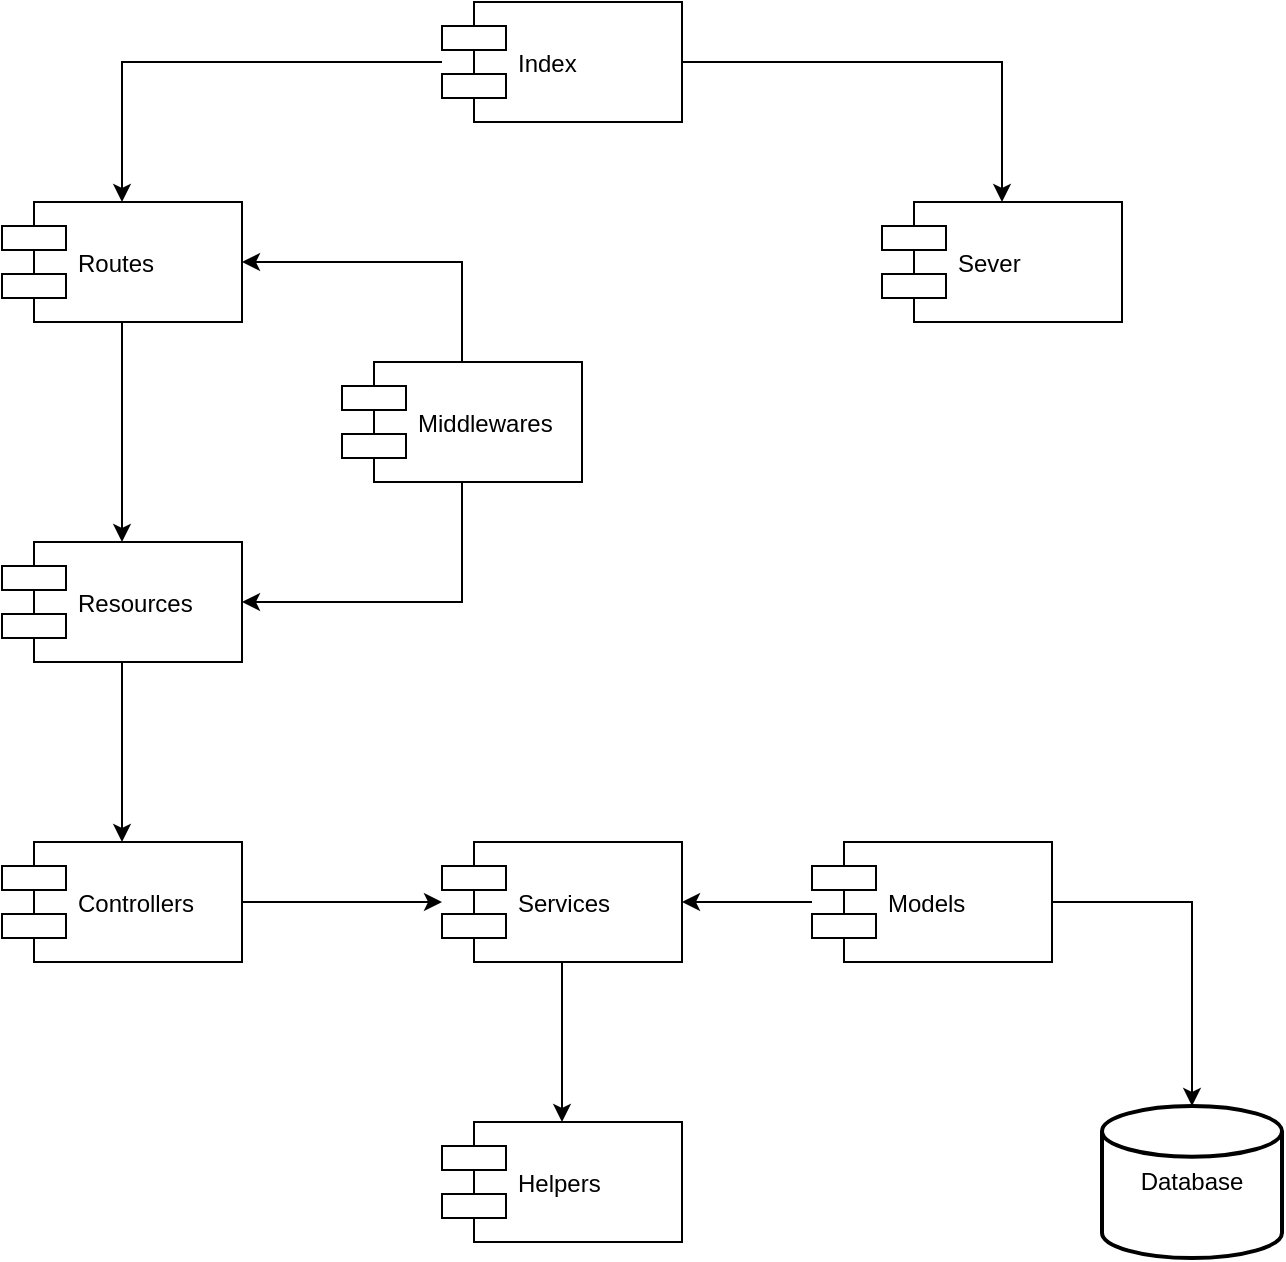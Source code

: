 <mxfile version="12.6.5" type="device"><diagram id="nebJUeFZXjv0F5Amb2g_" name="Page-1"><mxGraphModel dx="868" dy="531" grid="1" gridSize="10" guides="1" tooltips="1" connect="1" arrows="1" fold="1" page="1" pageScale="1" pageWidth="827" pageHeight="1169" math="0" shadow="0"><root><mxCell id="0"/><mxCell id="1" parent="0"/><mxCell id="Tpf-cCVp62Xc0PKY6J8U-14" style="edgeStyle=orthogonalEdgeStyle;rounded=0;orthogonalLoop=1;jettySize=auto;html=1;exitX=1;exitY=0.5;exitDx=0;exitDy=0;" edge="1" parent="1" source="Tpf-cCVp62Xc0PKY6J8U-1" target="Tpf-cCVp62Xc0PKY6J8U-4"><mxGeometry relative="1" as="geometry"><mxPoint x="470" y="140" as="targetPoint"/></mxGeometry></mxCell><mxCell id="Tpf-cCVp62Xc0PKY6J8U-15" style="edgeStyle=orthogonalEdgeStyle;rounded=0;orthogonalLoop=1;jettySize=auto;html=1;" edge="1" parent="1" source="Tpf-cCVp62Xc0PKY6J8U-1" target="Tpf-cCVp62Xc0PKY6J8U-7"><mxGeometry relative="1" as="geometry"><mxPoint x="180" y="80" as="targetPoint"/></mxGeometry></mxCell><mxCell id="Tpf-cCVp62Xc0PKY6J8U-1" value="Index" style="shape=component;align=left;spacingLeft=36;" vertex="1" parent="1"><mxGeometry x="320" y="50" width="120" height="60" as="geometry"/></mxCell><mxCell id="Tpf-cCVp62Xc0PKY6J8U-4" value="Sever" style="shape=component;align=left;spacingLeft=36;" vertex="1" parent="1"><mxGeometry x="540" y="150" width="120" height="60" as="geometry"/></mxCell><mxCell id="Tpf-cCVp62Xc0PKY6J8U-24" style="edgeStyle=orthogonalEdgeStyle;rounded=0;orthogonalLoop=1;jettySize=auto;html=1;" edge="1" parent="1" source="Tpf-cCVp62Xc0PKY6J8U-5" target="Tpf-cCVp62Xc0PKY6J8U-10"><mxGeometry relative="1" as="geometry"/></mxCell><mxCell id="Tpf-cCVp62Xc0PKY6J8U-5" value="Controllers" style="shape=component;align=left;spacingLeft=36;" vertex="1" parent="1"><mxGeometry x="100" y="470" width="120" height="60" as="geometry"/></mxCell><mxCell id="Tpf-cCVp62Xc0PKY6J8U-22" style="edgeStyle=orthogonalEdgeStyle;rounded=0;orthogonalLoop=1;jettySize=auto;html=1;entryX=0.5;entryY=0;entryDx=0;entryDy=0;" edge="1" parent="1" source="Tpf-cCVp62Xc0PKY6J8U-6" target="Tpf-cCVp62Xc0PKY6J8U-5"><mxGeometry relative="1" as="geometry"/></mxCell><mxCell id="Tpf-cCVp62Xc0PKY6J8U-6" value="Resources" style="shape=component;align=left;spacingLeft=36;" vertex="1" parent="1"><mxGeometry x="100" y="320" width="120" height="60" as="geometry"/></mxCell><mxCell id="Tpf-cCVp62Xc0PKY6J8U-17" style="edgeStyle=orthogonalEdgeStyle;rounded=0;orthogonalLoop=1;jettySize=auto;html=1;entryX=0.5;entryY=0;entryDx=0;entryDy=0;" edge="1" parent="1" source="Tpf-cCVp62Xc0PKY6J8U-7" target="Tpf-cCVp62Xc0PKY6J8U-6"><mxGeometry relative="1" as="geometry"/></mxCell><mxCell id="Tpf-cCVp62Xc0PKY6J8U-7" value="Routes" style="shape=component;align=left;spacingLeft=36;" vertex="1" parent="1"><mxGeometry x="100" y="150" width="120" height="60" as="geometry"/></mxCell><mxCell id="Tpf-cCVp62Xc0PKY6J8U-18" style="edgeStyle=orthogonalEdgeStyle;rounded=0;orthogonalLoop=1;jettySize=auto;html=1;entryX=1;entryY=0.5;entryDx=0;entryDy=0;" edge="1" parent="1" source="Tpf-cCVp62Xc0PKY6J8U-8" target="Tpf-cCVp62Xc0PKY6J8U-7"><mxGeometry relative="1" as="geometry"><mxPoint x="330" y="170" as="targetPoint"/><Array as="points"><mxPoint x="330" y="180"/></Array></mxGeometry></mxCell><mxCell id="Tpf-cCVp62Xc0PKY6J8U-19" style="edgeStyle=orthogonalEdgeStyle;rounded=0;orthogonalLoop=1;jettySize=auto;html=1;entryX=1;entryY=0.5;entryDx=0;entryDy=0;" edge="1" parent="1" source="Tpf-cCVp62Xc0PKY6J8U-8" target="Tpf-cCVp62Xc0PKY6J8U-6"><mxGeometry relative="1" as="geometry"><mxPoint x="330" y="370" as="targetPoint"/><Array as="points"><mxPoint x="330" y="350"/></Array></mxGeometry></mxCell><mxCell id="Tpf-cCVp62Xc0PKY6J8U-8" value="Middlewares" style="shape=component;align=left;spacingLeft=36;" vertex="1" parent="1"><mxGeometry x="270" y="230" width="120" height="60" as="geometry"/></mxCell><mxCell id="Tpf-cCVp62Xc0PKY6J8U-25" style="edgeStyle=orthogonalEdgeStyle;rounded=0;orthogonalLoop=1;jettySize=auto;html=1;" edge="1" parent="1" source="Tpf-cCVp62Xc0PKY6J8U-10" target="Tpf-cCVp62Xc0PKY6J8U-12"><mxGeometry relative="1" as="geometry"/></mxCell><mxCell id="Tpf-cCVp62Xc0PKY6J8U-10" value="Services" style="shape=component;align=left;spacingLeft=36;" vertex="1" parent="1"><mxGeometry x="320" y="470" width="120" height="60" as="geometry"/></mxCell><mxCell id="Tpf-cCVp62Xc0PKY6J8U-26" style="edgeStyle=orthogonalEdgeStyle;rounded=0;orthogonalLoop=1;jettySize=auto;html=1;" edge="1" parent="1" source="Tpf-cCVp62Xc0PKY6J8U-11" target="Tpf-cCVp62Xc0PKY6J8U-10"><mxGeometry relative="1" as="geometry"/></mxCell><mxCell id="Tpf-cCVp62Xc0PKY6J8U-27" style="edgeStyle=orthogonalEdgeStyle;rounded=0;orthogonalLoop=1;jettySize=auto;html=1;entryX=0.5;entryY=0;entryDx=0;entryDy=0;entryPerimeter=0;" edge="1" parent="1" source="Tpf-cCVp62Xc0PKY6J8U-11" target="Tpf-cCVp62Xc0PKY6J8U-20"><mxGeometry relative="1" as="geometry"><mxPoint x="710" y="500" as="targetPoint"/></mxGeometry></mxCell><mxCell id="Tpf-cCVp62Xc0PKY6J8U-11" value="Models" style="shape=component;align=left;spacingLeft=36;" vertex="1" parent="1"><mxGeometry x="505" y="470" width="120" height="60" as="geometry"/></mxCell><mxCell id="Tpf-cCVp62Xc0PKY6J8U-12" value="Helpers" style="shape=component;align=left;spacingLeft=36;" vertex="1" parent="1"><mxGeometry x="320" y="610" width="120" height="60" as="geometry"/></mxCell><mxCell id="Tpf-cCVp62Xc0PKY6J8U-20" value="Database" style="strokeWidth=2;html=1;shape=mxgraph.flowchart.database;whiteSpace=wrap;" vertex="1" parent="1"><mxGeometry x="650" y="602" width="90" height="76" as="geometry"/></mxCell></root></mxGraphModel></diagram></mxfile>